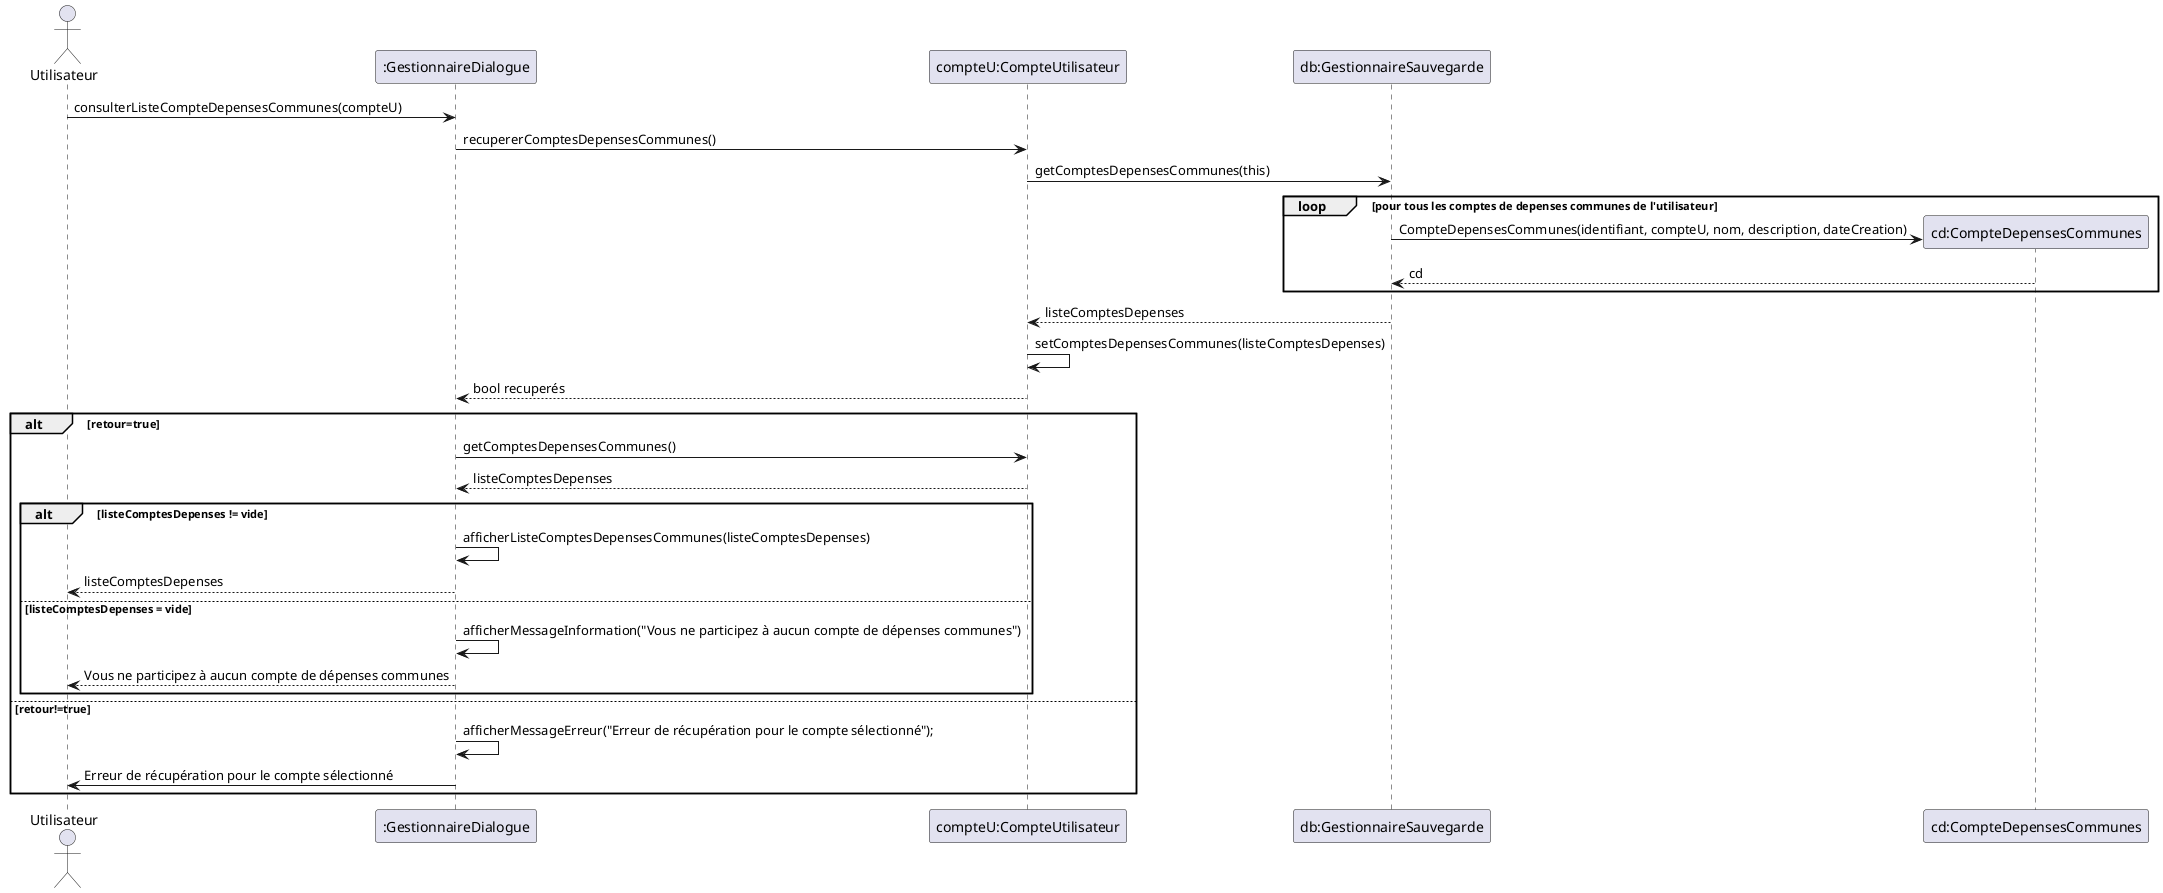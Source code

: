 @startuml  Consulter la liste de ses comptes de dépenses communes

actor "Utilisateur" as us
participant ":GestionnaireDialogue" as gd
participant "compteU:CompteUtilisateur" as cu
participant "db:GestionnaireSauvegarde" as gs
participant "cd:CompteDepensesCommunes" as cd

us 	-> 	gd 	: consulterListeCompteDepensesCommunes(compteU)
gd 	-> 	cu 	: recupererComptesDepensesCommunes()
cu 	->	gs 	: getComptesDepensesCommunes(this)
loop pour tous les comptes de depenses communes de l'utilisateur
gs 	-> 	cd 	**: CompteDepensesCommunes(identifiant, compteU, nom, description, dateCreation)
cd 	--> gs 	: cd
end
gs 	--> cu 	: listeComptesDepenses
cu 	-> 	cu 	: setComptesDepensesCommunes(listeComptesDepenses)
cu 	--> gd 	: bool recuperés
alt retour=true
' TODO Verifier que la récupération a marché avant de continuer
gd 	-> 	cu 	: getComptesDepensesCommunes()
cu 	--> gd 	: listeComptesDepenses
alt listeComptesDepenses != vide
gd 	->	gd 	: afficherListeComptesDepensesCommunes(listeComptesDepenses)
gd 	-->	us 	: listeComptesDepenses
else listeComptesDepenses = vide
gd 	-> 	gd  : afficherMessageInformation("Vous ne participez à aucun compte de dépenses communes")
gd 	-->	us 	:Vous ne participez à aucun compte de dépenses communes
end
else retour!=true
gd -> gd : afficherMessageErreur("Erreur de récupération pour le compte sélectionné");
gd -> us : Erreur de récupération pour le compte sélectionné
end
@enduml
